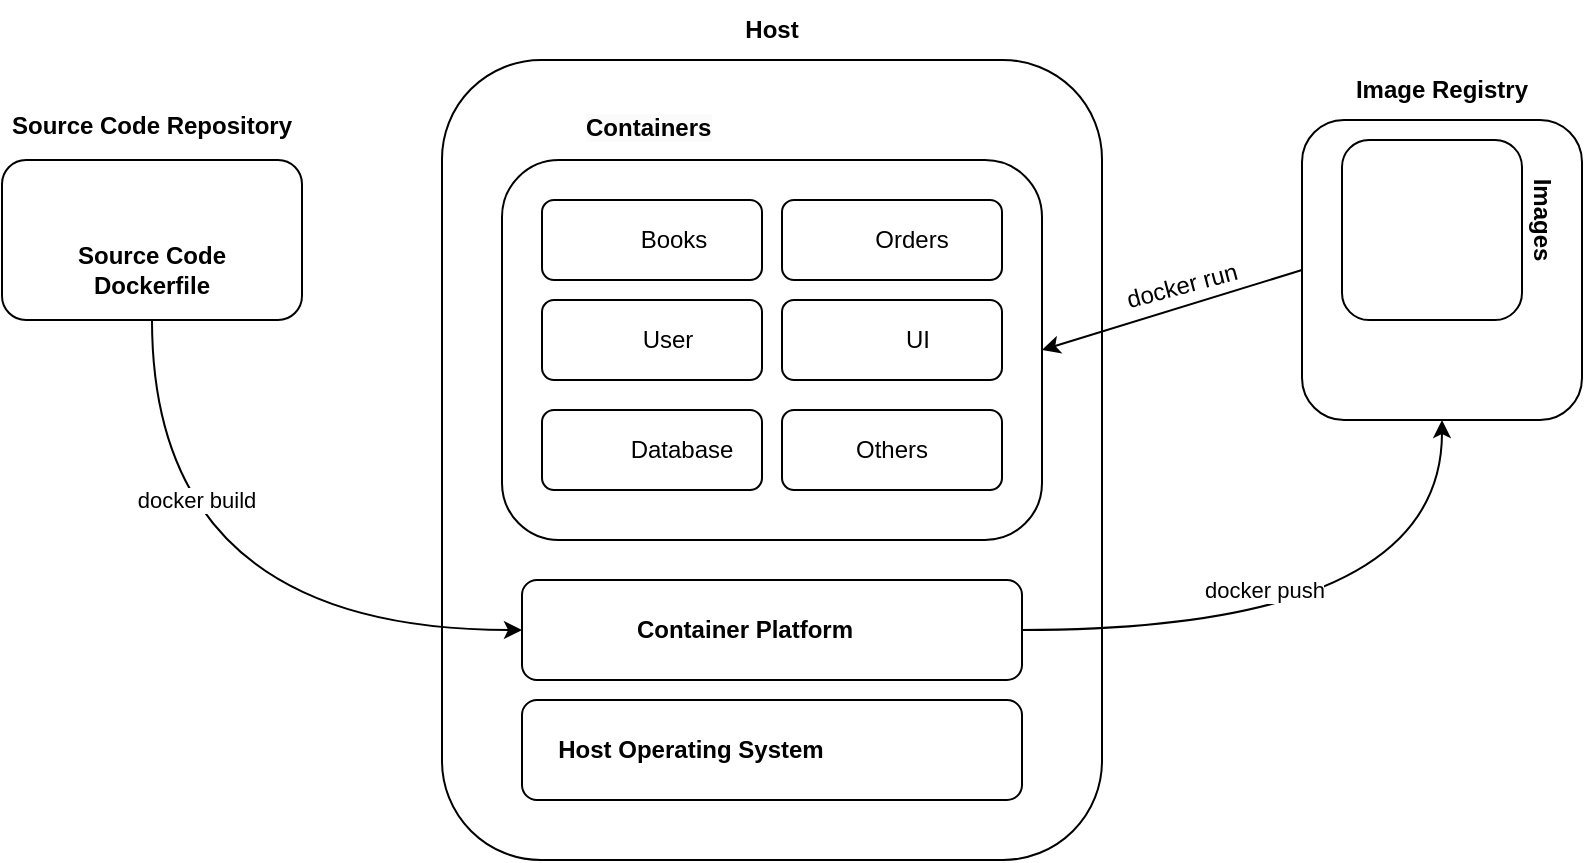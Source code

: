 <mxfile version="21.0.2" type="github" pages="2">
  <diagram name="System Architecture 1" id="dtSjig-HDOu0YbnEW9Rb">
    <mxGraphModel dx="1259" dy="620" grid="1" gridSize="10" guides="1" tooltips="1" connect="1" arrows="1" fold="1" page="1" pageScale="1" pageWidth="850" pageHeight="1100" math="0" shadow="0">
      <root>
        <mxCell id="0" />
        <mxCell id="1" parent="0" />
        <mxCell id="TCnDm96yx4LfV52hYQLO-1" value="" style="rounded=1;whiteSpace=wrap;html=1;" parent="1" vertex="1">
          <mxGeometry x="765" y="225" width="55" height="35" as="geometry" />
        </mxCell>
        <mxCell id="TCnDm96yx4LfV52hYQLO-2" value="" style="rounded=1;whiteSpace=wrap;html=1;" parent="1" vertex="1">
          <mxGeometry x="750" y="210" width="70" height="35" as="geometry" />
        </mxCell>
        <mxCell id="TCnDm96yx4LfV52hYQLO-3" value="" style="rounded=1;whiteSpace=wrap;html=1;" parent="1" vertex="1">
          <mxGeometry x="700" y="160" width="140" height="150" as="geometry" />
        </mxCell>
        <mxCell id="TCnDm96yx4LfV52hYQLO-4" value="" style="rounded=1;whiteSpace=wrap;html=1;" parent="1" vertex="1">
          <mxGeometry x="50" y="180" width="150" height="80" as="geometry" />
        </mxCell>
        <mxCell id="TCnDm96yx4LfV52hYQLO-5" value="" style="rounded=1;whiteSpace=wrap;html=1;" parent="1" vertex="1">
          <mxGeometry x="270" y="130" width="330" height="400" as="geometry" />
        </mxCell>
        <mxCell id="TCnDm96yx4LfV52hYQLO-6" value="" style="rounded=1;whiteSpace=wrap;html=1;" parent="1" vertex="1">
          <mxGeometry x="300" y="180" width="270" height="190" as="geometry" />
        </mxCell>
        <mxCell id="TCnDm96yx4LfV52hYQLO-7" value="" style="rounded=1;whiteSpace=wrap;html=1;" parent="1" vertex="1">
          <mxGeometry x="310" y="390" width="250" height="50" as="geometry" />
        </mxCell>
        <mxCell id="TCnDm96yx4LfV52hYQLO-8" value="&lt;b&gt;Container Platform&lt;/b&gt;" style="text;html=1;strokeColor=none;fillColor=none;align=center;verticalAlign=middle;whiteSpace=wrap;rounded=0;" parent="1" vertex="1">
          <mxGeometry x="340.0" y="400" width="162.5" height="30" as="geometry" />
        </mxCell>
        <mxCell id="TCnDm96yx4LfV52hYQLO-9" value="&lt;b&gt;Image Registry&lt;/b&gt;" style="text;html=1;strokeColor=none;fillColor=none;align=center;verticalAlign=middle;whiteSpace=wrap;rounded=0;" parent="1" vertex="1">
          <mxGeometry x="720" y="130" width="100" height="30" as="geometry" />
        </mxCell>
        <mxCell id="TCnDm96yx4LfV52hYQLO-10" value="" style="rounded=1;whiteSpace=wrap;html=1;" parent="1" vertex="1">
          <mxGeometry x="320" y="200" width="110" height="40" as="geometry" />
        </mxCell>
        <mxCell id="TCnDm96yx4LfV52hYQLO-11" value="" style="rounded=1;whiteSpace=wrap;html=1;" parent="1" vertex="1">
          <mxGeometry x="440" y="200" width="110" height="40" as="geometry" />
        </mxCell>
        <mxCell id="TCnDm96yx4LfV52hYQLO-12" value="" style="rounded=1;whiteSpace=wrap;html=1;" parent="1" vertex="1">
          <mxGeometry x="320" y="250" width="110" height="40" as="geometry" />
        </mxCell>
        <mxCell id="TCnDm96yx4LfV52hYQLO-13" value="" style="rounded=1;whiteSpace=wrap;html=1;" parent="1" vertex="1">
          <mxGeometry x="440" y="250" width="110" height="40" as="geometry" />
        </mxCell>
        <mxCell id="TCnDm96yx4LfV52hYQLO-14" value="&lt;span style=&quot;color: rgb(0, 0, 0); font-family: Helvetica; font-size: 12px; font-style: normal; font-variant-ligatures: normal; font-variant-caps: normal; letter-spacing: normal; orphans: 2; text-align: center; text-indent: 0px; text-transform: none; widows: 2; word-spacing: 0px; -webkit-text-stroke-width: 0px; background-color: rgb(251, 251, 251); text-decoration-thickness: initial; text-decoration-style: initial; text-decoration-color: initial; float: none; display: inline !important;&quot;&gt;&lt;b&gt;Containers&lt;/b&gt;&lt;/span&gt;" style="text;whiteSpace=wrap;html=1;" parent="1" vertex="1">
          <mxGeometry x="340" y="150" width="130" height="40" as="geometry" />
        </mxCell>
        <mxCell id="TCnDm96yx4LfV52hYQLO-15" value="" style="shape=image;verticalLabelPosition=bottom;labelBackgroundColor=default;verticalAlign=top;aspect=fixed;imageAspect=0;image=https://upload.wikimedia.org/wikipedia/commons/thumb/c/c3/Python-logo-notext.svg/1869px-Python-logo-notext.svg.png;" parent="1" vertex="1">
          <mxGeometry x="455" y="207.5" width="22.84" height="25" as="geometry" />
        </mxCell>
        <mxCell id="TCnDm96yx4LfV52hYQLO-16" value="" style="shape=image;verticalLabelPosition=bottom;labelBackgroundColor=default;verticalAlign=top;aspect=fixed;imageAspect=0;image=https://cdn.springpeople.com/media/java.png;" parent="1" vertex="1">
          <mxGeometry x="330" y="205" width="22.21" height="30" as="geometry" />
        </mxCell>
        <mxCell id="TCnDm96yx4LfV52hYQLO-17" value="" style="shape=image;verticalLabelPosition=bottom;labelBackgroundColor=default;verticalAlign=top;aspect=fixed;imageAspect=0;image=https://cdn.springpeople.com/media/java.png;" parent="1" vertex="1">
          <mxGeometry x="330.63" y="255" width="22.21" height="30" as="geometry" />
        </mxCell>
        <mxCell id="TCnDm96yx4LfV52hYQLO-18" value="" style="rounded=1;whiteSpace=wrap;html=1;" parent="1" vertex="1">
          <mxGeometry x="320" y="305" width="110" height="40" as="geometry" />
        </mxCell>
        <mxCell id="TCnDm96yx4LfV52hYQLO-19" value="" style="shape=image;verticalLabelPosition=bottom;labelBackgroundColor=default;verticalAlign=top;aspect=fixed;imageAspect=0;image=https://www.freepnglogos.com/uploads/javascript-png/javascript-logo-transparent-logo-javascript-images-3.png;clipPath=inset(0% 22.67% 0.3% 20%);" parent="1" vertex="1">
          <mxGeometry x="449.69" y="255" width="30.62" height="30" as="geometry" />
        </mxCell>
        <mxCell id="TCnDm96yx4LfV52hYQLO-20" value="" style="shape=image;verticalLabelPosition=bottom;labelBackgroundColor=default;verticalAlign=top;aspect=fixed;imageAspect=0;image=https://www.freepnglogos.com/uploads/logo-mysql-png/logo-mysql-mysql-logo-png-images-are-download-crazypng-21.png;" parent="1" vertex="1">
          <mxGeometry x="330" y="310" width="30" height="30" as="geometry" />
        </mxCell>
        <mxCell id="TCnDm96yx4LfV52hYQLO-21" value="Orders" style="text;html=1;strokeColor=none;fillColor=none;align=center;verticalAlign=middle;whiteSpace=wrap;rounded=0;" parent="1" vertex="1">
          <mxGeometry x="475" y="205" width="60" height="30" as="geometry" />
        </mxCell>
        <mxCell id="TCnDm96yx4LfV52hYQLO-22" value="Books" style="text;html=1;strokeColor=none;fillColor=none;align=center;verticalAlign=middle;whiteSpace=wrap;rounded=0;" parent="1" vertex="1">
          <mxGeometry x="356.42" y="205" width="60" height="30" as="geometry" />
        </mxCell>
        <mxCell id="TCnDm96yx4LfV52hYQLO-23" value="User" style="text;html=1;strokeColor=none;fillColor=none;align=center;verticalAlign=middle;whiteSpace=wrap;rounded=0;" parent="1" vertex="1">
          <mxGeometry x="352.84" y="255" width="60" height="30" as="geometry" />
        </mxCell>
        <mxCell id="TCnDm96yx4LfV52hYQLO-24" value="UI" style="text;html=1;strokeColor=none;fillColor=none;align=center;verticalAlign=middle;whiteSpace=wrap;rounded=0;" parent="1" vertex="1">
          <mxGeometry x="477.84" y="255" width="60" height="30" as="geometry" />
        </mxCell>
        <mxCell id="TCnDm96yx4LfV52hYQLO-25" value="Database" style="text;html=1;strokeColor=none;fillColor=none;align=center;verticalAlign=middle;whiteSpace=wrap;rounded=0;" parent="1" vertex="1">
          <mxGeometry x="360" y="310" width="60" height="30" as="geometry" />
        </mxCell>
        <mxCell id="TCnDm96yx4LfV52hYQLO-26" value="" style="shape=image;verticalLabelPosition=bottom;labelBackgroundColor=default;verticalAlign=top;aspect=fixed;imageAspect=0;image=https://www.docker.com/wp-content/uploads/2022/03/Moby-logo.png;" parent="1" vertex="1">
          <mxGeometry x="484.09" y="400" width="41.82" height="30" as="geometry" />
        </mxCell>
        <mxCell id="TCnDm96yx4LfV52hYQLO-27" value="" style="rounded=1;whiteSpace=wrap;html=1;" parent="1" vertex="1">
          <mxGeometry x="440" y="305" width="110" height="40" as="geometry" />
        </mxCell>
        <mxCell id="TCnDm96yx4LfV52hYQLO-28" value="Others" style="text;html=1;strokeColor=none;fillColor=none;align=center;verticalAlign=middle;whiteSpace=wrap;rounded=0;" parent="1" vertex="1">
          <mxGeometry x="465" y="310" width="60" height="30" as="geometry" />
        </mxCell>
        <mxCell id="TCnDm96yx4LfV52hYQLO-29" value="" style="rounded=1;whiteSpace=wrap;html=1;" parent="1" vertex="1">
          <mxGeometry x="310" y="450" width="250" height="50" as="geometry" />
        </mxCell>
        <mxCell id="TCnDm96yx4LfV52hYQLO-30" value="" style="shape=image;verticalLabelPosition=bottom;labelBackgroundColor=default;verticalAlign=top;aspect=fixed;imageAspect=0;image=https://cdn.freebiesupply.com/logos/large/2x/ubuntu-4-logo-png-transparent.png;" parent="1" vertex="1">
          <mxGeometry x="507.84" y="460" width="30" height="30" as="geometry" />
        </mxCell>
        <mxCell id="TCnDm96yx4LfV52hYQLO-31" value="" style="shape=image;verticalLabelPosition=bottom;labelBackgroundColor=default;verticalAlign=top;aspect=fixed;imageAspect=0;image=https://www.freepnglogos.com/uploads/windows-logo-png/windows-logo-logok-0.png;clipPath=inset(20.91% 30.33% 21.82% 28.67%);" parent="1" vertex="1">
          <mxGeometry x="475" y="460" width="29.28" height="30" as="geometry" />
        </mxCell>
        <mxCell id="TCnDm96yx4LfV52hYQLO-32" value="&lt;b&gt;Host Operating System&lt;/b&gt;" style="text;html=1;strokeColor=none;fillColor=none;align=center;verticalAlign=middle;whiteSpace=wrap;rounded=0;" parent="1" vertex="1">
          <mxGeometry x="312.5" y="460" width="162.5" height="30" as="geometry" />
        </mxCell>
        <mxCell id="TCnDm96yx4LfV52hYQLO-33" value="" style="shape=image;verticalLabelPosition=bottom;labelBackgroundColor=default;verticalAlign=top;aspect=fixed;imageAspect=0;image=https://upload.wikimedia.org/wikipedia/commons/thumb/e/e0/Git-logo.svg/1280px-Git-logo.svg.png;" parent="1" vertex="1">
          <mxGeometry x="101.04" y="191.25" width="47.93" height="20" as="geometry" />
        </mxCell>
        <mxCell id="TCnDm96yx4LfV52hYQLO-34" value="&lt;b&gt;Source Code Dockerfile&lt;/b&gt;" style="text;html=1;strokeColor=none;fillColor=none;align=center;verticalAlign=middle;whiteSpace=wrap;rounded=0;" parent="1" vertex="1">
          <mxGeometry x="70" y="220" width="110" height="30" as="geometry" />
        </mxCell>
        <mxCell id="TCnDm96yx4LfV52hYQLO-35" value="" style="endArrow=classic;html=1;rounded=0;exitX=0.5;exitY=1;exitDx=0;exitDy=0;entryX=0;entryY=0.5;entryDx=0;entryDy=0;edgeStyle=orthogonalEdgeStyle;curved=1;" parent="1" source="TCnDm96yx4LfV52hYQLO-4" target="TCnDm96yx4LfV52hYQLO-7" edge="1">
          <mxGeometry width="50" height="50" relative="1" as="geometry">
            <mxPoint x="130" y="290" as="sourcePoint" />
            <mxPoint x="180" y="240" as="targetPoint" />
          </mxGeometry>
        </mxCell>
        <mxCell id="TCnDm96yx4LfV52hYQLO-36" value="docker build" style="edgeLabel;html=1;align=center;verticalAlign=middle;resizable=0;points=[];" parent="TCnDm96yx4LfV52hYQLO-35" vertex="1" connectable="0">
          <mxGeometry x="-0.472" y="22" relative="1" as="geometry">
            <mxPoint as="offset" />
          </mxGeometry>
        </mxCell>
        <mxCell id="TCnDm96yx4LfV52hYQLO-37" value="" style="endArrow=classic;html=1;rounded=0;exitX=1;exitY=0.5;exitDx=0;exitDy=0;entryX=0.5;entryY=1;entryDx=0;entryDy=0;edgeStyle=orthogonalEdgeStyle;curved=1;" parent="1" source="TCnDm96yx4LfV52hYQLO-7" target="TCnDm96yx4LfV52hYQLO-3" edge="1">
          <mxGeometry width="50" height="50" relative="1" as="geometry">
            <mxPoint x="640" y="430" as="sourcePoint" />
            <mxPoint x="690" y="380" as="targetPoint" />
          </mxGeometry>
        </mxCell>
        <mxCell id="TCnDm96yx4LfV52hYQLO-38" value="docker push" style="edgeLabel;html=1;align=center;verticalAlign=middle;resizable=0;points=[];" parent="TCnDm96yx4LfV52hYQLO-37" vertex="1" connectable="0">
          <mxGeometry x="-0.236" y="20" relative="1" as="geometry">
            <mxPoint as="offset" />
          </mxGeometry>
        </mxCell>
        <mxCell id="TCnDm96yx4LfV52hYQLO-39" value="" style="endArrow=classic;html=1;rounded=0;exitX=0;exitY=0.5;exitDx=0;exitDy=0;entryX=1;entryY=0.5;entryDx=0;entryDy=0;" parent="1" source="TCnDm96yx4LfV52hYQLO-3" target="TCnDm96yx4LfV52hYQLO-6" edge="1">
          <mxGeometry width="50" height="50" relative="1" as="geometry">
            <mxPoint x="700" y="210" as="sourcePoint" />
            <mxPoint x="750" y="160" as="targetPoint" />
          </mxGeometry>
        </mxCell>
        <mxCell id="TCnDm96yx4LfV52hYQLO-40" value="docker run" style="text;html=1;strokeColor=none;fillColor=none;align=center;verticalAlign=middle;whiteSpace=wrap;rounded=0;rotation=-15;" parent="1" vertex="1">
          <mxGeometry x="610" y="227.5" width="60" height="30" as="geometry" />
        </mxCell>
        <mxCell id="TCnDm96yx4LfV52hYQLO-41" value="&lt;b&gt;Host&lt;/b&gt;" style="text;html=1;strokeColor=none;fillColor=none;align=center;verticalAlign=middle;whiteSpace=wrap;rounded=0;" parent="1" vertex="1">
          <mxGeometry x="385" y="100" width="100" height="30" as="geometry" />
        </mxCell>
        <mxCell id="TCnDm96yx4LfV52hYQLO-42" value="" style="shape=image;verticalLabelPosition=bottom;labelBackgroundColor=default;verticalAlign=top;aspect=fixed;imageAspect=0;image=https://www.unixtutorial.org/images/software/docker-hub.png;rotation=0;" parent="1" vertex="1">
          <mxGeometry x="725" y="266.46" width="95" height="39.83" as="geometry" />
        </mxCell>
        <mxCell id="TCnDm96yx4LfV52hYQLO-43" value="&lt;b&gt;Source Code Repository&lt;/b&gt;" style="text;html=1;strokeColor=none;fillColor=none;align=center;verticalAlign=middle;whiteSpace=wrap;rounded=0;" parent="1" vertex="1">
          <mxGeometry x="50" y="147.5" width="150" height="30" as="geometry" />
        </mxCell>
        <mxCell id="TCnDm96yx4LfV52hYQLO-44" value="" style="rounded=1;whiteSpace=wrap;html=1;" parent="1" vertex="1">
          <mxGeometry x="720" y="170" width="90" height="90" as="geometry" />
        </mxCell>
        <mxCell id="TCnDm96yx4LfV52hYQLO-45" value="" style="shape=image;verticalLabelPosition=bottom;labelBackgroundColor=default;verticalAlign=top;aspect=fixed;imageAspect=0;image=https://www.freepnglogos.com/uploads/javascript-png/javascript-logo-transparent-logo-javascript-images-3.png;clipPath=inset(0% 22.67% 0.3% 20%);" parent="1" vertex="1">
          <mxGeometry x="730" y="177.5" width="30.62" height="30" as="geometry" />
        </mxCell>
        <mxCell id="TCnDm96yx4LfV52hYQLO-46" value="" style="shape=image;verticalLabelPosition=bottom;labelBackgroundColor=default;verticalAlign=top;aspect=fixed;imageAspect=0;image=https://www.freepnglogos.com/uploads/logo-mysql-png/logo-mysql-mysql-logo-png-images-are-download-crazypng-21.png;" parent="1" vertex="1">
          <mxGeometry x="775.62" y="181.25" width="30" height="30" as="geometry" />
        </mxCell>
        <mxCell id="TCnDm96yx4LfV52hYQLO-47" value="" style="shape=image;verticalLabelPosition=bottom;labelBackgroundColor=default;verticalAlign=top;aspect=fixed;imageAspect=0;image=https://cdn.springpeople.com/media/java.png;" parent="1" vertex="1">
          <mxGeometry x="734.21" y="215" width="22.21" height="30" as="geometry" />
        </mxCell>
        <mxCell id="TCnDm96yx4LfV52hYQLO-48" value="" style="shape=image;verticalLabelPosition=bottom;labelBackgroundColor=default;verticalAlign=top;aspect=fixed;imageAspect=0;image=https://upload.wikimedia.org/wikipedia/commons/thumb/c/c3/Python-logo-notext.svg/1869px-Python-logo-notext.svg.png;" parent="1" vertex="1">
          <mxGeometry x="775.62" y="222.5" width="25.12" height="27.5" as="geometry" />
        </mxCell>
        <mxCell id="TCnDm96yx4LfV52hYQLO-49" value="&lt;b&gt;Images&lt;/b&gt;" style="text;html=1;strokeColor=none;fillColor=none;align=center;verticalAlign=middle;whiteSpace=wrap;rounded=0;rotation=90;" parent="1" vertex="1">
          <mxGeometry x="790" y="195" width="60" height="30" as="geometry" />
        </mxCell>
      </root>
    </mxGraphModel>
  </diagram>
  <diagram id="hVBzJeKxnarYjkhhRmTJ" name="System Architecture 2">
    <mxGraphModel dx="1399" dy="1789" grid="1" gridSize="10" guides="1" tooltips="1" connect="1" arrows="1" fold="1" page="1" pageScale="1" pageWidth="850" pageHeight="1100" math="0" shadow="0">
      <root>
        <mxCell id="0" />
        <mxCell id="1" parent="0" />
        <mxCell id="D9vTWOQMHwd-3Q4h_VZf-13" value="" style="rounded=1;whiteSpace=wrap;html=1;" vertex="1" parent="1">
          <mxGeometry x="160" y="-50" width="940" height="500" as="geometry" />
        </mxCell>
        <mxCell id="-9JMBz33EI9WWQFyHDtx-36" value="" style="rounded=1;whiteSpace=wrap;html=1;fillColor=#fff2cc;strokeColor=#d6b656;" vertex="1" parent="1">
          <mxGeometry x="200" y="-10" width="860" height="430" as="geometry" />
        </mxCell>
        <mxCell id="kscvNPv069uYsGWnjP4E-15" value="" style="rounded=1;whiteSpace=wrap;html=1;" vertex="1" parent="1">
          <mxGeometry x="560" y="30" width="370" height="150" as="geometry" />
        </mxCell>
        <mxCell id="-9JMBz33EI9WWQFyHDtx-1" value="" style="rounded=1;whiteSpace=wrap;html=1;" vertex="1" parent="1">
          <mxGeometry x="720.89" y="49.38" width="190" height="111.25" as="geometry" />
        </mxCell>
        <mxCell id="fE6eOMpAZ9qvW5Vp-jo_-3" value="" style="rounded=1;whiteSpace=wrap;html=1;" vertex="1" parent="1">
          <mxGeometry x="730.89" y="110.63" width="80" height="40" as="geometry" />
        </mxCell>
        <mxCell id="kscvNPv069uYsGWnjP4E-1" value="" style="rounded=1;whiteSpace=wrap;html=1;" vertex="1" parent="1">
          <mxGeometry x="260" y="116.73" width="200" height="210" as="geometry" />
        </mxCell>
        <mxCell id="kscvNPv069uYsGWnjP4E-2" value="" style="shape=image;verticalLabelPosition=bottom;labelBackgroundColor=default;verticalAlign=top;aspect=fixed;imageAspect=0;image=https://upload.wikimedia.org/wikipedia/commons/3/39/Kubernetes_logo_without_workmark.svg;" vertex="1" parent="1">
          <mxGeometry x="260" y="107.59" width="30" height="29.14" as="geometry" />
        </mxCell>
        <mxCell id="kscvNPv069uYsGWnjP4E-3" value="" style="rounded=1;whiteSpace=wrap;html=1;" vertex="1" parent="1">
          <mxGeometry x="290" y="136.73" width="60" height="170" as="geometry" />
        </mxCell>
        <mxCell id="kscvNPv069uYsGWnjP4E-4" value="" style="rounded=1;whiteSpace=wrap;html=1;" vertex="1" parent="1">
          <mxGeometry x="360" y="136.73" width="80" height="50" as="geometry" />
        </mxCell>
        <mxCell id="kscvNPv069uYsGWnjP4E-5" value="" style="rounded=1;whiteSpace=wrap;html=1;" vertex="1" parent="1">
          <mxGeometry x="360" y="191.73" width="80" height="55" as="geometry" />
        </mxCell>
        <mxCell id="kscvNPv069uYsGWnjP4E-6" value="" style="rounded=1;whiteSpace=wrap;html=1;" vertex="1" parent="1">
          <mxGeometry x="360" y="256.73" width="80" height="50" as="geometry" />
        </mxCell>
        <mxCell id="kscvNPv069uYsGWnjP4E-7" value="&lt;b&gt;Controller&lt;/b&gt;" style="text;html=1;strokeColor=none;fillColor=none;align=center;verticalAlign=middle;whiteSpace=wrap;rounded=0;" vertex="1" parent="1">
          <mxGeometry x="370" y="146.73" width="60" height="30" as="geometry" />
        </mxCell>
        <mxCell id="kscvNPv069uYsGWnjP4E-8" value="&lt;b&gt;Scheduler&lt;/b&gt;" style="text;html=1;strokeColor=none;fillColor=none;align=center;verticalAlign=middle;whiteSpace=wrap;rounded=0;" vertex="1" parent="1">
          <mxGeometry x="370" y="204.23" width="60" height="30" as="geometry" />
        </mxCell>
        <mxCell id="kscvNPv069uYsGWnjP4E-9" value="&lt;b&gt;etcd database&lt;/b&gt;" style="text;html=1;strokeColor=none;fillColor=none;align=center;verticalAlign=middle;whiteSpace=wrap;rounded=0;" vertex="1" parent="1">
          <mxGeometry x="370" y="265.48" width="60" height="30" as="geometry" />
        </mxCell>
        <mxCell id="kscvNPv069uYsGWnjP4E-10" value="&lt;b&gt;API server&lt;/b&gt;" style="text;html=1;strokeColor=none;fillColor=none;align=center;verticalAlign=middle;whiteSpace=wrap;rounded=0;" vertex="1" parent="1">
          <mxGeometry x="290" y="206.73" width="60" height="30" as="geometry" />
        </mxCell>
        <mxCell id="kscvNPv069uYsGWnjP4E-12" value="&lt;b&gt;&lt;font style=&quot;font-size: 12px;&quot;&gt;Master Node&lt;/font&gt;&lt;/b&gt;" style="text;html=1;strokeColor=none;fillColor=none;align=center;verticalAlign=middle;whiteSpace=wrap;rounded=0;" vertex="1" parent="1">
          <mxGeometry x="280" y="86.73" width="100" height="30" as="geometry" />
        </mxCell>
        <mxCell id="kscvNPv069uYsGWnjP4E-17" value="" style="rounded=1;whiteSpace=wrap;html=1;" vertex="1" parent="1">
          <mxGeometry x="580" y="50" width="60" height="50" as="geometry" />
        </mxCell>
        <mxCell id="kscvNPv069uYsGWnjP4E-18" value="" style="rounded=1;whiteSpace=wrap;html=1;" vertex="1" parent="1">
          <mxGeometry x="580" y="111.73" width="60" height="48.27" as="geometry" />
        </mxCell>
        <mxCell id="kscvNPv069uYsGWnjP4E-19" value="&lt;b&gt;kube proxy&lt;/b&gt;" style="text;html=1;strokeColor=none;fillColor=none;align=center;verticalAlign=middle;whiteSpace=wrap;rounded=0;" vertex="1" parent="1">
          <mxGeometry x="580.89" y="60" width="60" height="30" as="geometry" />
        </mxCell>
        <mxCell id="kscvNPv069uYsGWnjP4E-20" value="&lt;b&gt;kubelet&lt;/b&gt;" style="text;html=1;strokeColor=none;fillColor=none;align=center;verticalAlign=middle;whiteSpace=wrap;rounded=0;" vertex="1" parent="1">
          <mxGeometry x="580" y="120.0" width="60" height="30" as="geometry" />
        </mxCell>
        <mxCell id="kscvNPv069uYsGWnjP4E-21" value="" style="shape=image;verticalLabelPosition=bottom;labelBackgroundColor=default;verticalAlign=top;aspect=fixed;imageAspect=0;image=https://upload.wikimedia.org/wikipedia/commons/3/39/Kubernetes_logo_without_workmark.svg;" vertex="1" parent="1">
          <mxGeometry x="570" y="20" width="20.89" height="20.29" as="geometry" />
        </mxCell>
        <mxCell id="kscvNPv069uYsGWnjP4E-23" value="" style="rounded=1;whiteSpace=wrap;html=1;" vertex="1" parent="1">
          <mxGeometry x="650" y="50" width="60" height="110" as="geometry" />
        </mxCell>
        <mxCell id="kscvNPv069uYsGWnjP4E-25" value="&lt;b&gt;Container&lt;br&gt;Runtime&lt;br&gt;&lt;/b&gt;" style="text;html=1;strokeColor=none;fillColor=none;align=center;verticalAlign=middle;whiteSpace=wrap;rounded=0;" vertex="1" parent="1">
          <mxGeometry x="650" y="93.75" width="60" height="30" as="geometry" />
        </mxCell>
        <mxCell id="LhR4L8RSYDt5Vk8BO3jJ-1" value="" style="rounded=1;whiteSpace=wrap;html=1;" vertex="1" parent="1">
          <mxGeometry x="730.89" y="60.63" width="80" height="40" as="geometry" />
        </mxCell>
        <mxCell id="LhR4L8RSYDt5Vk8BO3jJ-2" value="" style="shape=image;verticalLabelPosition=bottom;labelBackgroundColor=default;verticalAlign=top;aspect=fixed;imageAspect=0;image=https://cdn.springpeople.com/media/java.png;" vertex="1" parent="1">
          <mxGeometry x="740.89" y="65.63" width="22.21" height="30" as="geometry" />
        </mxCell>
        <mxCell id="LhR4L8RSYDt5Vk8BO3jJ-3" value="Books" style="text;html=1;strokeColor=none;fillColor=none;align=center;verticalAlign=middle;whiteSpace=wrap;rounded=0;" vertex="1" parent="1">
          <mxGeometry x="767.31" y="65.63" width="33.58" height="30" as="geometry" />
        </mxCell>
        <mxCell id="tjZyuEmDkz0vY4-MPKJs-1" value="" style="rounded=1;whiteSpace=wrap;html=1;" vertex="1" parent="1">
          <mxGeometry x="820.89" y="60.63" width="80" height="40" as="geometry" />
        </mxCell>
        <mxCell id="tjZyuEmDkz0vY4-MPKJs-2" value="" style="shape=image;verticalLabelPosition=bottom;labelBackgroundColor=default;verticalAlign=top;aspect=fixed;imageAspect=0;image=https://upload.wikimedia.org/wikipedia/commons/thumb/c/c3/Python-logo-notext.svg/1869px-Python-logo-notext.svg.png;" vertex="1" parent="1">
          <mxGeometry x="830.89" y="68.13" width="22.84" height="25" as="geometry" />
        </mxCell>
        <mxCell id="tjZyuEmDkz0vY4-MPKJs-3" value="Orders" style="text;html=1;strokeColor=none;fillColor=none;align=center;verticalAlign=middle;whiteSpace=wrap;rounded=0;" vertex="1" parent="1">
          <mxGeometry x="855.89" y="63.13" width="45" height="30" as="geometry" />
        </mxCell>
        <mxCell id="fE6eOMpAZ9qvW5Vp-jo_-1" value="" style="shape=image;verticalLabelPosition=bottom;labelBackgroundColor=default;verticalAlign=top;aspect=fixed;imageAspect=0;image=https://www.freepnglogos.com/uploads/logo-mysql-png/logo-mysql-mysql-logo-png-images-are-download-crazypng-21.png;" vertex="1" parent="1">
          <mxGeometry x="739.1" y="115.63" width="30" height="30" as="geometry" />
        </mxCell>
        <mxCell id="fE6eOMpAZ9qvW5Vp-jo_-2" value="DB" style="text;html=1;strokeColor=none;fillColor=none;align=center;verticalAlign=middle;whiteSpace=wrap;rounded=0;" vertex="1" parent="1">
          <mxGeometry x="770.89" y="115.63" width="30" height="30" as="geometry" />
        </mxCell>
        <mxCell id="7hRU1PAwTqoOcmuI_9c1-3" value="" style="rounded=1;whiteSpace=wrap;html=1;" vertex="1" parent="1">
          <mxGeometry x="820.89" y="110.63" width="80" height="40" as="geometry" />
        </mxCell>
        <mxCell id="7hRU1PAwTqoOcmuI_9c1-4" value="UI" style="text;html=1;strokeColor=none;fillColor=none;align=center;verticalAlign=middle;whiteSpace=wrap;rounded=0;" vertex="1" parent="1">
          <mxGeometry x="845.89" y="115.63" width="45" height="30" as="geometry" />
        </mxCell>
        <mxCell id="7hRU1PAwTqoOcmuI_9c1-5" value="" style="shape=image;verticalLabelPosition=bottom;labelBackgroundColor=default;verticalAlign=top;aspect=fixed;imageAspect=0;image=https://www.freepnglogos.com/uploads/javascript-png/javascript-logo-transparent-logo-javascript-images-3.png;clipPath=inset(0% 22.67% 0.3% 20%);" vertex="1" parent="1">
          <mxGeometry x="825.27" y="115.63" width="30.62" height="30" as="geometry" />
        </mxCell>
        <mxCell id="-9JMBz33EI9WWQFyHDtx-2" value="&lt;b&gt;Pods&lt;/b&gt;" style="text;html=1;strokeColor=none;fillColor=none;align=center;verticalAlign=middle;whiteSpace=wrap;rounded=0;" vertex="1" parent="1">
          <mxGeometry x="785.89" y="27.5" width="60" height="30" as="geometry" />
        </mxCell>
        <mxCell id="-9JMBz33EI9WWQFyHDtx-3" value="" style="rounded=1;whiteSpace=wrap;html=1;" vertex="1" parent="1">
          <mxGeometry x="560" y="245" width="370" height="150" as="geometry" />
        </mxCell>
        <mxCell id="-9JMBz33EI9WWQFyHDtx-4" value="" style="rounded=1;whiteSpace=wrap;html=1;" vertex="1" parent="1">
          <mxGeometry x="720.89" y="264.38" width="190" height="111.25" as="geometry" />
        </mxCell>
        <mxCell id="-9JMBz33EI9WWQFyHDtx-5" value="" style="rounded=1;whiteSpace=wrap;html=1;" vertex="1" parent="1">
          <mxGeometry x="730.89" y="325.63" width="80" height="40" as="geometry" />
        </mxCell>
        <mxCell id="-9JMBz33EI9WWQFyHDtx-6" value="" style="rounded=1;whiteSpace=wrap;html=1;" vertex="1" parent="1">
          <mxGeometry x="580" y="265" width="60" height="50" as="geometry" />
        </mxCell>
        <mxCell id="-9JMBz33EI9WWQFyHDtx-7" value="" style="rounded=1;whiteSpace=wrap;html=1;" vertex="1" parent="1">
          <mxGeometry x="580" y="326.73" width="60" height="48.27" as="geometry" />
        </mxCell>
        <mxCell id="-9JMBz33EI9WWQFyHDtx-8" value="&lt;b&gt;kube proxy&lt;/b&gt;" style="text;html=1;strokeColor=none;fillColor=none;align=center;verticalAlign=middle;whiteSpace=wrap;rounded=0;" vertex="1" parent="1">
          <mxGeometry x="580.89" y="275" width="60" height="30" as="geometry" />
        </mxCell>
        <mxCell id="-9JMBz33EI9WWQFyHDtx-9" value="&lt;b&gt;kubelet&lt;/b&gt;" style="text;html=1;strokeColor=none;fillColor=none;align=center;verticalAlign=middle;whiteSpace=wrap;rounded=0;" vertex="1" parent="1">
          <mxGeometry x="580" y="335" width="60" height="30" as="geometry" />
        </mxCell>
        <mxCell id="-9JMBz33EI9WWQFyHDtx-10" value="" style="shape=image;verticalLabelPosition=bottom;labelBackgroundColor=default;verticalAlign=top;aspect=fixed;imageAspect=0;image=https://upload.wikimedia.org/wikipedia/commons/3/39/Kubernetes_logo_without_workmark.svg;" vertex="1" parent="1">
          <mxGeometry x="570" y="235" width="20.89" height="20.29" as="geometry" />
        </mxCell>
        <mxCell id="-9JMBz33EI9WWQFyHDtx-11" value="" style="rounded=1;whiteSpace=wrap;html=1;" vertex="1" parent="1">
          <mxGeometry x="650" y="265" width="60" height="110" as="geometry" />
        </mxCell>
        <mxCell id="-9JMBz33EI9WWQFyHDtx-12" value="&lt;b&gt;Container&lt;br&gt;Runtime&lt;br&gt;&lt;/b&gt;" style="text;html=1;strokeColor=none;fillColor=none;align=center;verticalAlign=middle;whiteSpace=wrap;rounded=0;" vertex="1" parent="1">
          <mxGeometry x="650" y="308.75" width="60" height="30" as="geometry" />
        </mxCell>
        <mxCell id="-9JMBz33EI9WWQFyHDtx-13" value="" style="rounded=1;whiteSpace=wrap;html=1;" vertex="1" parent="1">
          <mxGeometry x="730.89" y="275.63" width="80" height="40" as="geometry" />
        </mxCell>
        <mxCell id="-9JMBz33EI9WWQFyHDtx-14" value="" style="shape=image;verticalLabelPosition=bottom;labelBackgroundColor=default;verticalAlign=top;aspect=fixed;imageAspect=0;image=https://cdn.springpeople.com/media/java.png;" vertex="1" parent="1">
          <mxGeometry x="740.89" y="280.63" width="22.21" height="30" as="geometry" />
        </mxCell>
        <mxCell id="-9JMBz33EI9WWQFyHDtx-15" value="User" style="text;html=1;strokeColor=none;fillColor=none;align=center;verticalAlign=middle;whiteSpace=wrap;rounded=0;" vertex="1" parent="1">
          <mxGeometry x="767.31" y="280.63" width="33.58" height="30" as="geometry" />
        </mxCell>
        <mxCell id="-9JMBz33EI9WWQFyHDtx-16" value="" style="rounded=1;whiteSpace=wrap;html=1;" vertex="1" parent="1">
          <mxGeometry x="820.89" y="275.63" width="80" height="40" as="geometry" />
        </mxCell>
        <mxCell id="-9JMBz33EI9WWQFyHDtx-18" value="UI" style="text;html=1;strokeColor=none;fillColor=none;align=center;verticalAlign=middle;whiteSpace=wrap;rounded=0;" vertex="1" parent="1">
          <mxGeometry x="855.89" y="278.13" width="45" height="30" as="geometry" />
        </mxCell>
        <mxCell id="-9JMBz33EI9WWQFyHDtx-20" value="User" style="text;html=1;strokeColor=none;fillColor=none;align=center;verticalAlign=middle;whiteSpace=wrap;rounded=0;" vertex="1" parent="1">
          <mxGeometry x="770.89" y="330.63" width="30" height="30" as="geometry" />
        </mxCell>
        <mxCell id="-9JMBz33EI9WWQFyHDtx-21" value="" style="rounded=1;whiteSpace=wrap;html=1;" vertex="1" parent="1">
          <mxGeometry x="820.89" y="325.63" width="80" height="40" as="geometry" />
        </mxCell>
        <mxCell id="-9JMBz33EI9WWQFyHDtx-22" value="Books" style="text;html=1;strokeColor=none;fillColor=none;align=center;verticalAlign=middle;whiteSpace=wrap;rounded=0;" vertex="1" parent="1">
          <mxGeometry x="855.89" y="328.13" width="45" height="30" as="geometry" />
        </mxCell>
        <mxCell id="-9JMBz33EI9WWQFyHDtx-24" value="&lt;b&gt;Pods&lt;/b&gt;" style="text;html=1;strokeColor=none;fillColor=none;align=center;verticalAlign=middle;whiteSpace=wrap;rounded=0;" vertex="1" parent="1">
          <mxGeometry x="785.89" y="242.5" width="60" height="30" as="geometry" />
        </mxCell>
        <mxCell id="-9JMBz33EI9WWQFyHDtx-25" value="" style="shape=image;verticalLabelPosition=bottom;labelBackgroundColor=default;verticalAlign=top;aspect=fixed;imageAspect=0;image=https://cdn.springpeople.com/media/java.png;" vertex="1" parent="1">
          <mxGeometry x="831.52" y="328.13" width="22.21" height="30" as="geometry" />
        </mxCell>
        <mxCell id="-9JMBz33EI9WWQFyHDtx-26" value="" style="shape=image;verticalLabelPosition=bottom;labelBackgroundColor=default;verticalAlign=top;aspect=fixed;imageAspect=0;image=https://www.freepnglogos.com/uploads/javascript-png/javascript-logo-transparent-logo-javascript-images-3.png;clipPath=inset(0% 22.67% 0.3% 20%);" vertex="1" parent="1">
          <mxGeometry x="827" y="280" width="30.62" height="30" as="geometry" />
        </mxCell>
        <mxCell id="-9JMBz33EI9WWQFyHDtx-27" value="" style="shape=image;verticalLabelPosition=bottom;labelBackgroundColor=default;verticalAlign=top;aspect=fixed;imageAspect=0;image=https://cdn.springpeople.com/media/java.png;" vertex="1" parent="1">
          <mxGeometry x="743" y="328.13" width="22.21" height="30" as="geometry" />
        </mxCell>
        <mxCell id="-9JMBz33EI9WWQFyHDtx-28" value="&lt;b&gt;&lt;font style=&quot;font-size: 12px;&quot;&gt;Slave Node&lt;/font&gt;&lt;/b&gt;" style="text;html=1;strokeColor=none;fillColor=none;align=center;verticalAlign=middle;whiteSpace=wrap;rounded=0;" vertex="1" parent="1">
          <mxGeometry x="580" width="100" height="30" as="geometry" />
        </mxCell>
        <mxCell id="-9JMBz33EI9WWQFyHDtx-29" value="&lt;b&gt;&lt;font style=&quot;font-size: 12px;&quot;&gt;Slave Node&lt;/font&gt;&lt;/b&gt;" style="text;html=1;strokeColor=none;fillColor=none;align=center;verticalAlign=middle;whiteSpace=wrap;rounded=0;" vertex="1" parent="1">
          <mxGeometry x="580" y="215" width="100" height="30" as="geometry" />
        </mxCell>
        <mxCell id="-9JMBz33EI9WWQFyHDtx-31" value="" style="endArrow=classic;html=1;rounded=0;exitX=1;exitY=0.5;exitDx=0;exitDy=0;entryX=0;entryY=0.5;entryDx=0;entryDy=0;" edge="1" parent="1" source="kscvNPv069uYsGWnjP4E-1" target="kscvNPv069uYsGWnjP4E-15">
          <mxGeometry width="50" height="50" relative="1" as="geometry">
            <mxPoint x="460" y="210" as="sourcePoint" />
            <mxPoint x="510" y="160" as="targetPoint" />
          </mxGeometry>
        </mxCell>
        <mxCell id="-9JMBz33EI9WWQFyHDtx-32" value="" style="endArrow=classic;html=1;rounded=0;entryX=0;entryY=0.5;entryDx=0;entryDy=0;" edge="1" parent="1" target="-9JMBz33EI9WWQFyHDtx-3">
          <mxGeometry width="50" height="50" relative="1" as="geometry">
            <mxPoint x="460" y="220" as="sourcePoint" />
            <mxPoint x="540" y="230" as="targetPoint" />
          </mxGeometry>
        </mxCell>
        <mxCell id="-9JMBz33EI9WWQFyHDtx-34" value="" style="rounded=1;whiteSpace=wrap;html=1;" vertex="1" parent="1">
          <mxGeometry x="940" y="30" width="60" height="365" as="geometry" />
        </mxCell>
        <mxCell id="-9JMBz33EI9WWQFyHDtx-35" value="&lt;b&gt;Shared&lt;br&gt;Storage&lt;br&gt;NFS&amp;nbsp;&lt;br&gt;server&lt;/b&gt;" style="text;html=1;strokeColor=none;fillColor=none;align=center;verticalAlign=middle;whiteSpace=wrap;rounded=0;" vertex="1" parent="1">
          <mxGeometry x="940" y="186.73" width="60" height="30" as="geometry" />
        </mxCell>
        <mxCell id="-9JMBz33EI9WWQFyHDtx-42" value="" style="shape=image;verticalLabelPosition=bottom;labelBackgroundColor=default;verticalAlign=top;aspect=fixed;imageAspect=0;image=https://seeklogo.com/images/G/google-compute-engine-logo-2386E22DA3-seeklogo.com.png;" vertex="1" parent="1">
          <mxGeometry x="290" y="313.75" width="28.63" height="25" as="geometry" />
        </mxCell>
        <mxCell id="-9JMBz33EI9WWQFyHDtx-43" value="" style="shape=image;verticalLabelPosition=bottom;labelBackgroundColor=default;verticalAlign=top;aspect=fixed;imageAspect=0;image=https://www.intelligencepartner.com/wp-content/uploads/2017/05/CloudStorage-4.png;clipPath=inset(24% 21.33% 23.67% 21%);" vertex="1" parent="1">
          <mxGeometry x="319.42" y="312.37" width="30.58" height="27.75" as="geometry" />
        </mxCell>
        <mxCell id="-9JMBz33EI9WWQFyHDtx-44" value="" style="shape=image;verticalLabelPosition=bottom;labelBackgroundColor=default;verticalAlign=top;aspect=fixed;imageAspect=0;image=https://help.sumologic.com/img/integrations/google/vpc.png;" vertex="1" parent="1">
          <mxGeometry x="200" y="-20" width="57.5" height="57.5" as="geometry" />
        </mxCell>
        <mxCell id="-9JMBz33EI9WWQFyHDtx-45" value="&lt;font style=&quot;font-size: 12px;&quot;&gt;&lt;b&gt;Virtual Private Cloud&lt;/b&gt;&lt;/font&gt;" style="text;html=1;strokeColor=none;fillColor=none;align=center;verticalAlign=middle;whiteSpace=wrap;rounded=0;" vertex="1" parent="1">
          <mxGeometry x="230" y="-30" width="155" height="30" as="geometry" />
        </mxCell>
        <mxCell id="D9vTWOQMHwd-3Q4h_VZf-1" value="" style="shape=image;verticalLabelPosition=bottom;labelBackgroundColor=default;verticalAlign=top;aspect=fixed;imageAspect=0;image=https://seeklogo.com/images/G/google-compute-engine-logo-2386E22DA3-seeklogo.com.png;" vertex="1" parent="1">
          <mxGeometry x="580.89" y="166.73" width="28.63" height="25" as="geometry" />
        </mxCell>
        <mxCell id="D9vTWOQMHwd-3Q4h_VZf-2" value="" style="shape=image;verticalLabelPosition=bottom;labelBackgroundColor=default;verticalAlign=top;aspect=fixed;imageAspect=0;image=https://www.intelligencepartner.com/wp-content/uploads/2017/05/CloudStorage-4.png;clipPath=inset(24% 21.33% 23.67% 21%);" vertex="1" parent="1">
          <mxGeometry x="610.31" y="166.73" width="30.58" height="27.75" as="geometry" />
        </mxCell>
        <mxCell id="D9vTWOQMHwd-3Q4h_VZf-3" value="" style="shape=image;verticalLabelPosition=bottom;labelBackgroundColor=default;verticalAlign=top;aspect=fixed;imageAspect=0;image=https://seeklogo.com/images/G/google-compute-engine-logo-2386E22DA3-seeklogo.com.png;" vertex="1" parent="1">
          <mxGeometry x="590.89" y="385" width="28.63" height="25" as="geometry" />
        </mxCell>
        <mxCell id="D9vTWOQMHwd-3Q4h_VZf-4" value="" style="shape=image;verticalLabelPosition=bottom;labelBackgroundColor=default;verticalAlign=top;aspect=fixed;imageAspect=0;image=https://www.intelligencepartner.com/wp-content/uploads/2017/05/CloudStorage-4.png;clipPath=inset(24% 21.33% 23.67% 21%);" vertex="1" parent="1">
          <mxGeometry x="619.52" y="383.62" width="30.58" height="27.75" as="geometry" />
        </mxCell>
        <mxCell id="D9vTWOQMHwd-3Q4h_VZf-5" value="" style="shape=image;verticalLabelPosition=bottom;labelBackgroundColor=default;verticalAlign=top;aspect=fixed;imageAspect=0;image=https://seeklogo.com/images/G/google-compute-engine-logo-2386E22DA3-seeklogo.com.png;" vertex="1" parent="1">
          <mxGeometry x="940" y="382.25" width="28.63" height="25" as="geometry" />
        </mxCell>
        <mxCell id="D9vTWOQMHwd-3Q4h_VZf-6" value="" style="shape=image;verticalLabelPosition=bottom;labelBackgroundColor=default;verticalAlign=top;aspect=fixed;imageAspect=0;image=https://www.intelligencepartner.com/wp-content/uploads/2017/05/CloudStorage-4.png;clipPath=inset(24% 21.33% 23.67% 21%);" vertex="1" parent="1">
          <mxGeometry x="968.63" y="380.88" width="30.58" height="27.75" as="geometry" />
        </mxCell>
        <mxCell id="D9vTWOQMHwd-3Q4h_VZf-7" value="" style="endArrow=classic;html=1;rounded=0;entryX=0;entryY=0.5;entryDx=0;entryDy=0;" edge="1" parent="1" target="kscvNPv069uYsGWnjP4E-10">
          <mxGeometry width="50" height="50" relative="1" as="geometry">
            <mxPoint x="140" y="222" as="sourcePoint" />
            <mxPoint x="270" y="221.35" as="targetPoint" />
          </mxGeometry>
        </mxCell>
        <mxCell id="D9vTWOQMHwd-3Q4h_VZf-8" value="Developer" style="sketch=0;outlineConnect=0;fontColor=#232F3E;gradientColor=none;strokeColor=#232F3E;fillColor=#ffffff;dashed=0;verticalLabelPosition=bottom;verticalAlign=top;align=center;html=1;fontSize=12;fontStyle=0;aspect=fixed;shape=mxgraph.aws4.resourceIcon;resIcon=mxgraph.aws4.user;" vertex="1" parent="1">
          <mxGeometry x="90" y="186.73" width="50" height="50" as="geometry" />
        </mxCell>
        <mxCell id="D9vTWOQMHwd-3Q4h_VZf-18" value="" style="shape=image;verticalLabelPosition=bottom;labelBackgroundColor=default;verticalAlign=top;aspect=fixed;imageAspect=0;image=https://download.logo.wine/logo/Google_Cloud_Platform/Google_Cloud_Platform-Logo.wine.png;" vertex="1" parent="1">
          <mxGeometry x="184.87" y="-120" width="149.85" height="100" as="geometry" />
        </mxCell>
        <mxCell id="D9vTWOQMHwd-3Q4h_VZf-19" value="" style="shape=image;verticalLabelPosition=bottom;labelBackgroundColor=default;verticalAlign=top;aspect=fixed;imageAspect=0;image=https://seeklogo.com/images/G/google-compute-engine-logo-2386E22DA3-seeklogo.com.png;" vertex="1" parent="1">
          <mxGeometry x="305.31" y="462.5" width="28.63" height="25" as="geometry" />
        </mxCell>
        <mxCell id="D9vTWOQMHwd-3Q4h_VZf-20" value="" style="shape=image;verticalLabelPosition=bottom;labelBackgroundColor=default;verticalAlign=top;aspect=fixed;imageAspect=0;image=https://www.intelligencepartner.com/wp-content/uploads/2017/05/CloudStorage-4.png;clipPath=inset(24% 21.33% 23.67% 21%);" vertex="1" parent="1">
          <mxGeometry x="553.94" y="463.89" width="30.58" height="27.75" as="geometry" />
        </mxCell>
        <mxCell id="D9vTWOQMHwd-3Q4h_VZf-21" value="" style="shape=image;verticalLabelPosition=bottom;labelBackgroundColor=default;verticalAlign=top;aspect=fixed;imageAspect=0;image=https://upload.wikimedia.org/wikipedia/commons/3/39/Kubernetes_logo_without_workmark.svg;" vertex="1" parent="1">
          <mxGeometry x="785.41" y="463.19" width="30" height="29.14" as="geometry" />
        </mxCell>
        <mxCell id="D9vTWOQMHwd-3Q4h_VZf-22" value="Compute" style="text;html=1;strokeColor=none;fillColor=none;align=center;verticalAlign=middle;whiteSpace=wrap;rounded=0;" vertex="1" parent="1">
          <mxGeometry x="334.52" y="460" width="60" height="30" as="geometry" />
        </mxCell>
        <mxCell id="D9vTWOQMHwd-3Q4h_VZf-23" value="Storage" style="text;html=1;strokeColor=none;fillColor=none;align=center;verticalAlign=middle;whiteSpace=wrap;rounded=0;" vertex="1" parent="1">
          <mxGeometry x="589.72" y="463.89" width="60" height="30" as="geometry" />
        </mxCell>
        <mxCell id="D9vTWOQMHwd-3Q4h_VZf-24" value="Kubernetes" style="text;html=1;strokeColor=none;fillColor=none;align=center;verticalAlign=middle;whiteSpace=wrap;rounded=0;" vertex="1" parent="1">
          <mxGeometry x="825.1" y="463.89" width="60" height="30" as="geometry" />
        </mxCell>
      </root>
    </mxGraphModel>
  </diagram>
</mxfile>
